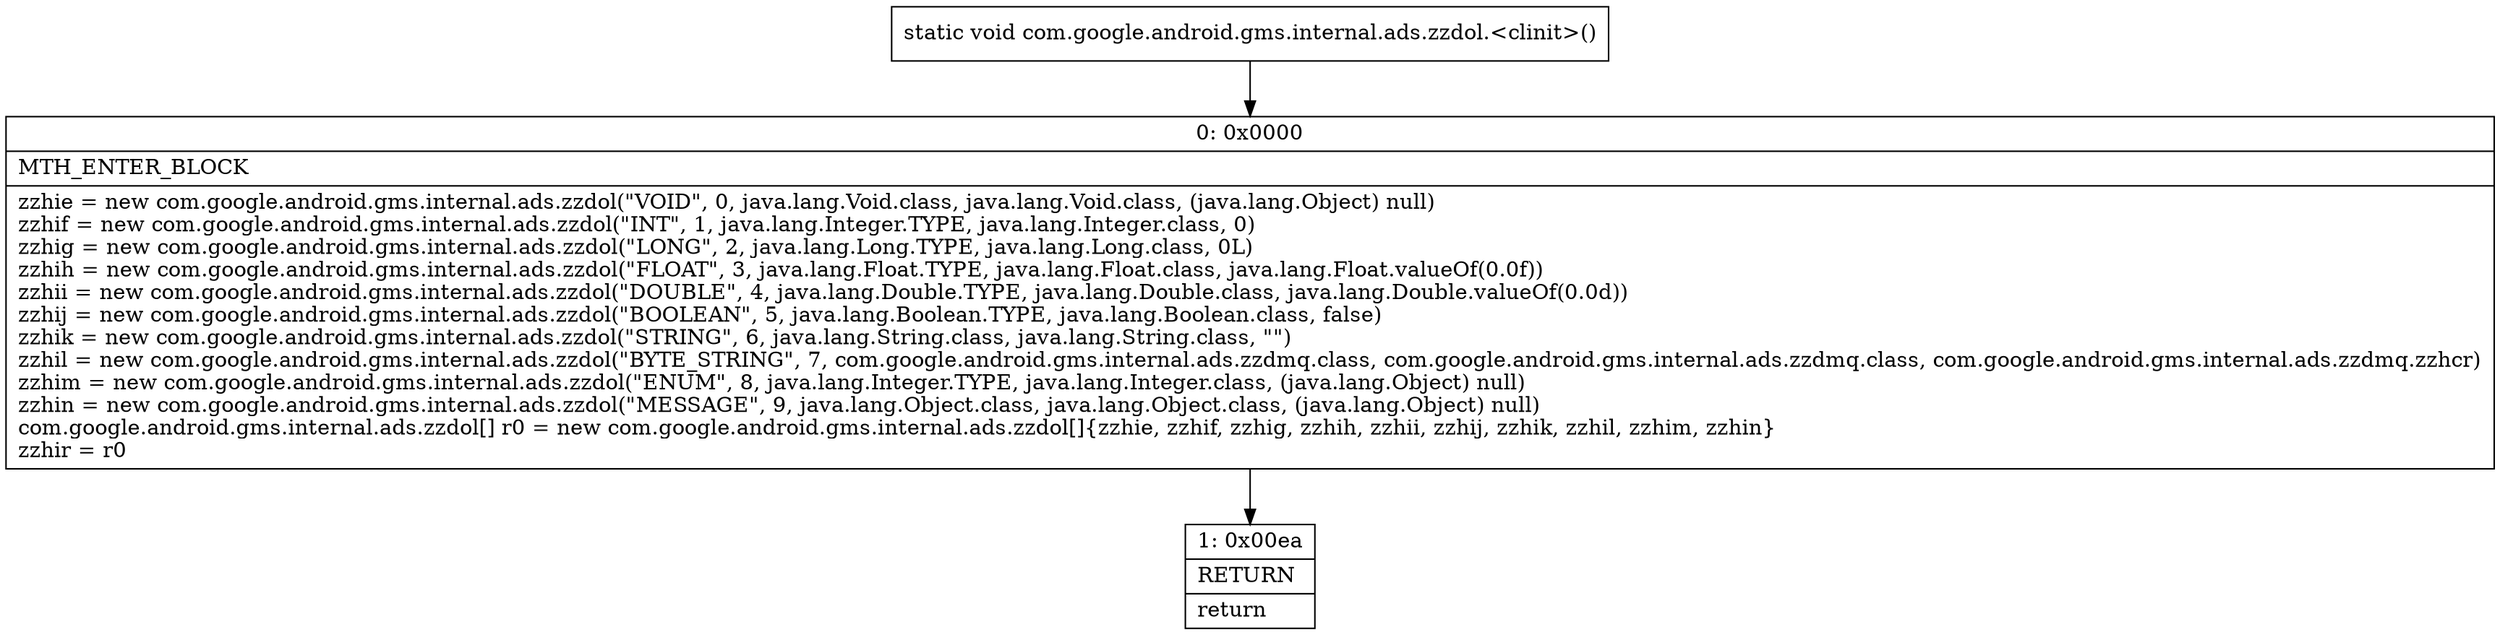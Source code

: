 digraph "CFG forcom.google.android.gms.internal.ads.zzdol.\<clinit\>()V" {
Node_0 [shape=record,label="{0\:\ 0x0000|MTH_ENTER_BLOCK\l|zzhie = new com.google.android.gms.internal.ads.zzdol(\"VOID\", 0, java.lang.Void.class, java.lang.Void.class, (java.lang.Object) null)\lzzhif = new com.google.android.gms.internal.ads.zzdol(\"INT\", 1, java.lang.Integer.TYPE, java.lang.Integer.class, 0)\lzzhig = new com.google.android.gms.internal.ads.zzdol(\"LONG\", 2, java.lang.Long.TYPE, java.lang.Long.class, 0L)\lzzhih = new com.google.android.gms.internal.ads.zzdol(\"FLOAT\", 3, java.lang.Float.TYPE, java.lang.Float.class, java.lang.Float.valueOf(0.0f))\lzzhii = new com.google.android.gms.internal.ads.zzdol(\"DOUBLE\", 4, java.lang.Double.TYPE, java.lang.Double.class, java.lang.Double.valueOf(0.0d))\lzzhij = new com.google.android.gms.internal.ads.zzdol(\"BOOLEAN\", 5, java.lang.Boolean.TYPE, java.lang.Boolean.class, false)\lzzhik = new com.google.android.gms.internal.ads.zzdol(\"STRING\", 6, java.lang.String.class, java.lang.String.class, \"\")\lzzhil = new com.google.android.gms.internal.ads.zzdol(\"BYTE_STRING\", 7, com.google.android.gms.internal.ads.zzdmq.class, com.google.android.gms.internal.ads.zzdmq.class, com.google.android.gms.internal.ads.zzdmq.zzhcr)\lzzhim = new com.google.android.gms.internal.ads.zzdol(\"ENUM\", 8, java.lang.Integer.TYPE, java.lang.Integer.class, (java.lang.Object) null)\lzzhin = new com.google.android.gms.internal.ads.zzdol(\"MESSAGE\", 9, java.lang.Object.class, java.lang.Object.class, (java.lang.Object) null)\lcom.google.android.gms.internal.ads.zzdol[] r0 = new com.google.android.gms.internal.ads.zzdol[]\{zzhie, zzhif, zzhig, zzhih, zzhii, zzhij, zzhik, zzhil, zzhim, zzhin\}\lzzhir = r0\l}"];
Node_1 [shape=record,label="{1\:\ 0x00ea|RETURN\l|return\l}"];
MethodNode[shape=record,label="{static void com.google.android.gms.internal.ads.zzdol.\<clinit\>() }"];
MethodNode -> Node_0;
Node_0 -> Node_1;
}

